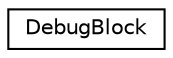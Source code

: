 digraph "Graphical Class Hierarchy"
{
  edge [fontname="Helvetica",fontsize="10",labelfontname="Helvetica",labelfontsize="10"];
  node [fontname="Helvetica",fontsize="10",shape=record];
  rankdir="LR";
  Node1 [label="DebugBlock",height=0.2,width=0.4,color="black", fillcolor="white", style="filled",URL="$struct_debug_block.html"];
}
